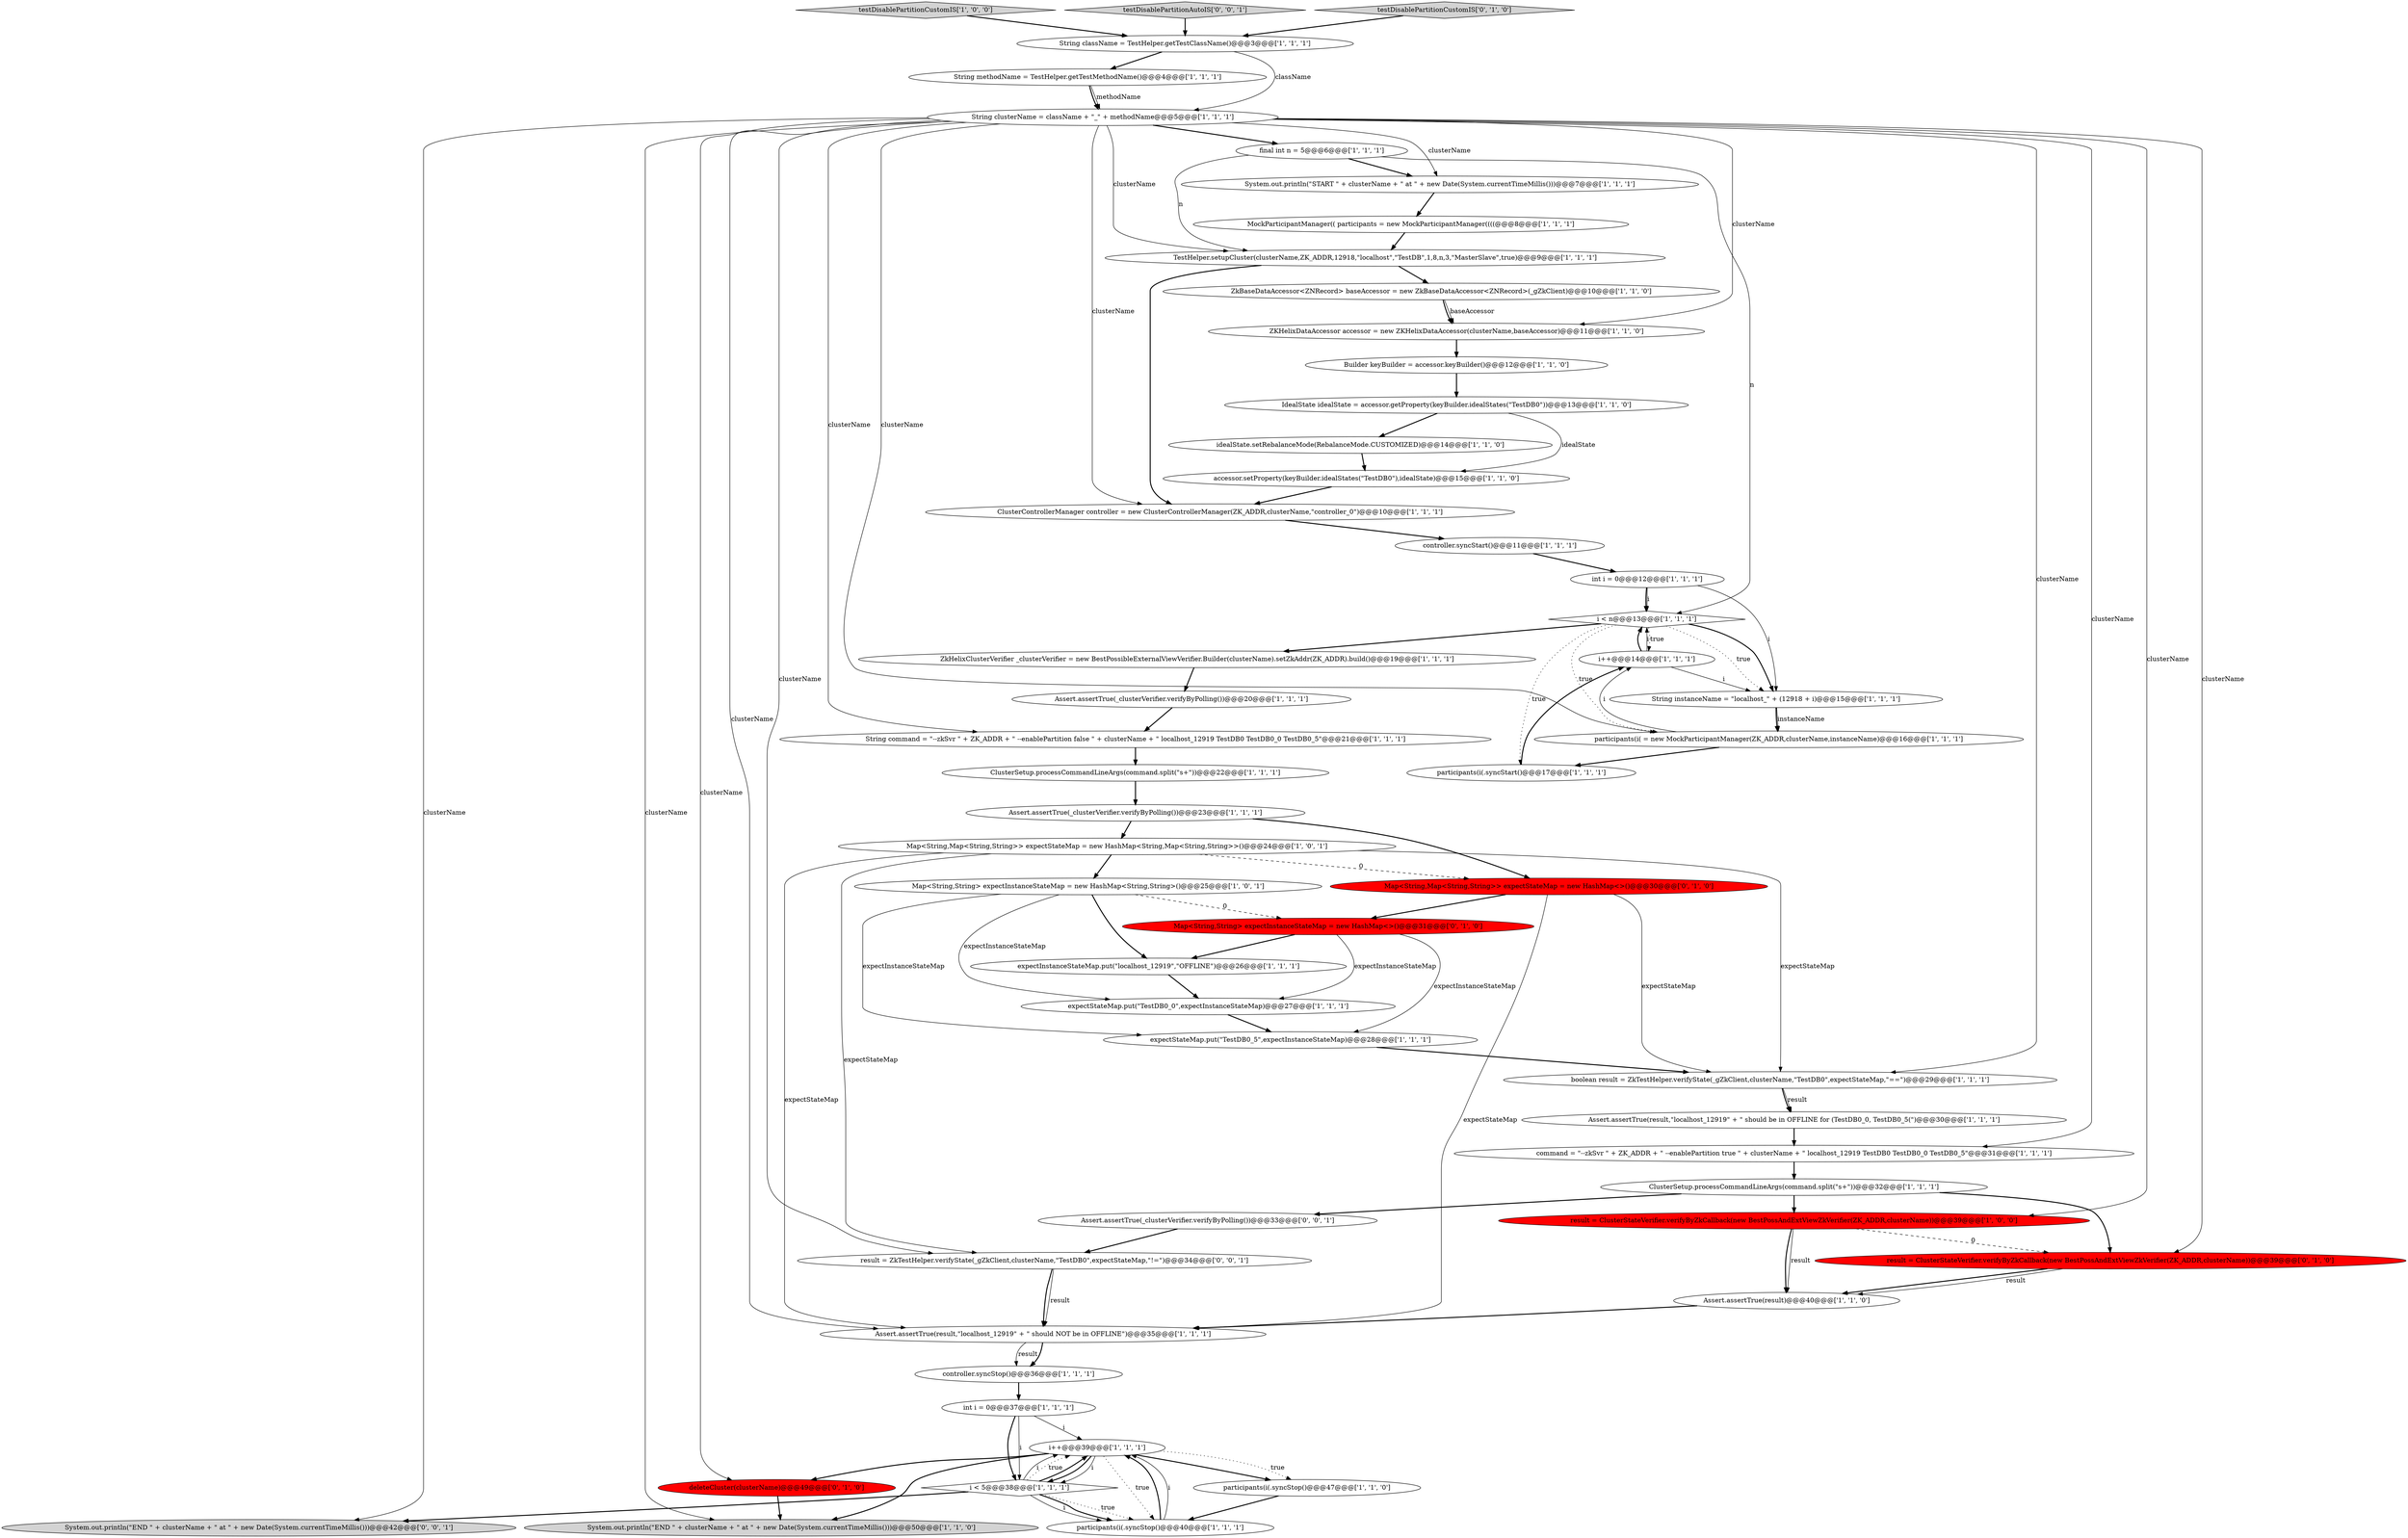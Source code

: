 digraph {
33 [style = filled, label = "controller.syncStart()@@@11@@@['1', '1', '1']", fillcolor = white, shape = ellipse image = "AAA0AAABBB1BBB"];
51 [style = filled, label = "Assert.assertTrue(_clusterVerifier.verifyByPolling())@@@33@@@['0', '0', '1']", fillcolor = white, shape = ellipse image = "AAA0AAABBB3BBB"];
16 [style = filled, label = "controller.syncStop()@@@36@@@['1', '1', '1']", fillcolor = white, shape = ellipse image = "AAA0AAABBB1BBB"];
46 [style = filled, label = "Map<String,String> expectInstanceStateMap = new HashMap<>()@@@31@@@['0', '1', '0']", fillcolor = red, shape = ellipse image = "AAA1AAABBB2BBB"];
52 [style = filled, label = "result = ZkTestHelper.verifyState(_gZkClient,clusterName,\"TestDB0\",expectStateMap,\"!=\")@@@34@@@['0', '0', '1']", fillcolor = white, shape = ellipse image = "AAA0AAABBB3BBB"];
53 [style = filled, label = "System.out.println(\"END \" + clusterName + \" at \" + new Date(System.currentTimeMillis()))@@@42@@@['0', '0', '1']", fillcolor = lightgray, shape = ellipse image = "AAA0AAABBB3BBB"];
0 [style = filled, label = "ZkHelixClusterVerifier _clusterVerifier = new BestPossibleExternalViewVerifier.Builder(clusterName).setZkAddr(ZK_ADDR).build()@@@19@@@['1', '1', '1']", fillcolor = white, shape = ellipse image = "AAA0AAABBB1BBB"];
25 [style = filled, label = "Assert.assertTrue(result,\"localhost_12919\" + \" should NOT be in OFFLINE\")@@@35@@@['1', '1', '1']", fillcolor = white, shape = ellipse image = "AAA0AAABBB1BBB"];
8 [style = filled, label = "ClusterControllerManager controller = new ClusterControllerManager(ZK_ADDR,clusterName,\"controller_0\")@@@10@@@['1', '1', '1']", fillcolor = white, shape = ellipse image = "AAA0AAABBB1BBB"];
26 [style = filled, label = "Assert.assertTrue(_clusterVerifier.verifyByPolling())@@@20@@@['1', '1', '1']", fillcolor = white, shape = ellipse image = "AAA0AAABBB1BBB"];
49 [style = filled, label = "deleteCluster(clusterName)@@@49@@@['0', '1', '0']", fillcolor = red, shape = ellipse image = "AAA1AAABBB2BBB"];
41 [style = filled, label = "int i = 0@@@12@@@['1', '1', '1']", fillcolor = white, shape = ellipse image = "AAA0AAABBB1BBB"];
40 [style = filled, label = "MockParticipantManager(( participants = new MockParticipantManager((((@@@8@@@['1', '1', '1']", fillcolor = white, shape = ellipse image = "AAA0AAABBB1BBB"];
24 [style = filled, label = "ZkBaseDataAccessor<ZNRecord> baseAccessor = new ZkBaseDataAccessor<ZNRecord>(_gZkClient)@@@10@@@['1', '1', '0']", fillcolor = white, shape = ellipse image = "AAA0AAABBB1BBB"];
20 [style = filled, label = "final int n = 5@@@6@@@['1', '1', '1']", fillcolor = white, shape = ellipse image = "AAA0AAABBB1BBB"];
9 [style = filled, label = "ClusterSetup.processCommandLineArgs(command.split(\"\s+\"))@@@32@@@['1', '1', '1']", fillcolor = white, shape = ellipse image = "AAA0AAABBB1BBB"];
5 [style = filled, label = "ClusterSetup.processCommandLineArgs(command.split(\"\s+\"))@@@22@@@['1', '1', '1']", fillcolor = white, shape = ellipse image = "AAA0AAABBB1BBB"];
27 [style = filled, label = "Assert.assertTrue(result)@@@40@@@['1', '1', '0']", fillcolor = white, shape = ellipse image = "AAA0AAABBB1BBB"];
30 [style = filled, label = "boolean result = ZkTestHelper.verifyState(_gZkClient,clusterName,\"TestDB0\",expectStateMap,\"==\")@@@29@@@['1', '1', '1']", fillcolor = white, shape = ellipse image = "AAA0AAABBB1BBB"];
15 [style = filled, label = "Builder keyBuilder = accessor.keyBuilder()@@@12@@@['1', '1', '0']", fillcolor = white, shape = ellipse image = "AAA0AAABBB1BBB"];
18 [style = filled, label = "Assert.assertTrue(result,\"localhost_12919\" + \" should be in OFFLINE for (TestDB0_0, TestDB0_5(\")@@@30@@@['1', '1', '1']", fillcolor = white, shape = ellipse image = "AAA0AAABBB1BBB"];
1 [style = filled, label = "command = \"--zkSvr \" + ZK_ADDR + \" --enablePartition true \" + clusterName + \" localhost_12919 TestDB0 TestDB0_0 TestDB0_5\"@@@31@@@['1', '1', '1']", fillcolor = white, shape = ellipse image = "AAA0AAABBB1BBB"];
31 [style = filled, label = "String methodName = TestHelper.getTestMethodName()@@@4@@@['1', '1', '1']", fillcolor = white, shape = ellipse image = "AAA0AAABBB1BBB"];
38 [style = filled, label = "participants(i(.syncStop()@@@47@@@['1', '1', '0']", fillcolor = white, shape = ellipse image = "AAA0AAABBB1BBB"];
29 [style = filled, label = "Map<String,String> expectInstanceStateMap = new HashMap<String,String>()@@@25@@@['1', '0', '1']", fillcolor = white, shape = ellipse image = "AAA0AAABBB1BBB"];
7 [style = filled, label = "expectStateMap.put(\"TestDB0_0\",expectInstanceStateMap)@@@27@@@['1', '1', '1']", fillcolor = white, shape = ellipse image = "AAA0AAABBB1BBB"];
14 [style = filled, label = "i++@@@14@@@['1', '1', '1']", fillcolor = white, shape = ellipse image = "AAA0AAABBB1BBB"];
39 [style = filled, label = "accessor.setProperty(keyBuilder.idealStates(\"TestDB0\"),idealState)@@@15@@@['1', '1', '0']", fillcolor = white, shape = ellipse image = "AAA0AAABBB1BBB"];
23 [style = filled, label = "expectStateMap.put(\"TestDB0_5\",expectInstanceStateMap)@@@28@@@['1', '1', '1']", fillcolor = white, shape = ellipse image = "AAA0AAABBB1BBB"];
50 [style = filled, label = "Map<String,Map<String,String>> expectStateMap = new HashMap<>()@@@30@@@['0', '1', '0']", fillcolor = red, shape = ellipse image = "AAA1AAABBB2BBB"];
19 [style = filled, label = "i++@@@39@@@['1', '1', '1']", fillcolor = white, shape = ellipse image = "AAA0AAABBB1BBB"];
22 [style = filled, label = "expectInstanceStateMap.put(\"localhost_12919\",\"OFFLINE\")@@@26@@@['1', '1', '1']", fillcolor = white, shape = ellipse image = "AAA0AAABBB1BBB"];
45 [style = filled, label = "TestHelper.setupCluster(clusterName,ZK_ADDR,12918,\"localhost\",\"TestDB\",1,8,n,3,\"MasterSlave\",true)@@@9@@@['1', '1', '1']", fillcolor = white, shape = ellipse image = "AAA0AAABBB1BBB"];
3 [style = filled, label = "testDisablePartitionCustomIS['1', '0', '0']", fillcolor = lightgray, shape = diamond image = "AAA0AAABBB1BBB"];
12 [style = filled, label = "String clusterName = className + \"_\" + methodName@@@5@@@['1', '1', '1']", fillcolor = white, shape = ellipse image = "AAA0AAABBB1BBB"];
10 [style = filled, label = "result = ClusterStateVerifier.verifyByZkCallback(new BestPossAndExtViewZkVerifier(ZK_ADDR,clusterName))@@@39@@@['1', '0', '0']", fillcolor = red, shape = ellipse image = "AAA1AAABBB1BBB"];
54 [style = filled, label = "testDisablePartitionAutoIS['0', '0', '1']", fillcolor = lightgray, shape = diamond image = "AAA0AAABBB3BBB"];
37 [style = filled, label = "System.out.println(\"START \" + clusterName + \" at \" + new Date(System.currentTimeMillis()))@@@7@@@['1', '1', '1']", fillcolor = white, shape = ellipse image = "AAA0AAABBB1BBB"];
48 [style = filled, label = "testDisablePartitionCustomIS['0', '1', '0']", fillcolor = lightgray, shape = diamond image = "AAA0AAABBB2BBB"];
13 [style = filled, label = "i < n@@@13@@@['1', '1', '1']", fillcolor = white, shape = diamond image = "AAA0AAABBB1BBB"];
32 [style = filled, label = "IdealState idealState = accessor.getProperty(keyBuilder.idealStates(\"TestDB0\"))@@@13@@@['1', '1', '0']", fillcolor = white, shape = ellipse image = "AAA0AAABBB1BBB"];
34 [style = filled, label = "int i = 0@@@37@@@['1', '1', '1']", fillcolor = white, shape = ellipse image = "AAA0AAABBB1BBB"];
2 [style = filled, label = "i < 5@@@38@@@['1', '1', '1']", fillcolor = white, shape = diamond image = "AAA0AAABBB1BBB"];
21 [style = filled, label = "participants(i(.syncStart()@@@17@@@['1', '1', '1']", fillcolor = white, shape = ellipse image = "AAA0AAABBB1BBB"];
43 [style = filled, label = "System.out.println(\"END \" + clusterName + \" at \" + new Date(System.currentTimeMillis()))@@@50@@@['1', '1', '0']", fillcolor = lightgray, shape = ellipse image = "AAA0AAABBB1BBB"];
17 [style = filled, label = "String command = \"--zkSvr \" + ZK_ADDR + \" --enablePartition false \" + clusterName + \" localhost_12919 TestDB0 TestDB0_0 TestDB0_5\"@@@21@@@['1', '1', '1']", fillcolor = white, shape = ellipse image = "AAA0AAABBB1BBB"];
44 [style = filled, label = "idealState.setRebalanceMode(RebalanceMode.CUSTOMIZED)@@@14@@@['1', '1', '0']", fillcolor = white, shape = ellipse image = "AAA0AAABBB1BBB"];
35 [style = filled, label = "ZKHelixDataAccessor accessor = new ZKHelixDataAccessor(clusterName,baseAccessor)@@@11@@@['1', '1', '0']", fillcolor = white, shape = ellipse image = "AAA0AAABBB1BBB"];
11 [style = filled, label = "Map<String,Map<String,String>> expectStateMap = new HashMap<String,Map<String,String>>()@@@24@@@['1', '0', '1']", fillcolor = white, shape = ellipse image = "AAA0AAABBB1BBB"];
42 [style = filled, label = "participants(i(.syncStop()@@@40@@@['1', '1', '1']", fillcolor = white, shape = ellipse image = "AAA0AAABBB1BBB"];
47 [style = filled, label = "result = ClusterStateVerifier.verifyByZkCallback(new BestPossAndExtViewZkVerifier(ZK_ADDR,clusterName))@@@39@@@['0', '1', '0']", fillcolor = red, shape = ellipse image = "AAA1AAABBB2BBB"];
4 [style = filled, label = "String instanceName = \"localhost_\" + (12918 + i)@@@15@@@['1', '1', '1']", fillcolor = white, shape = ellipse image = "AAA0AAABBB1BBB"];
6 [style = filled, label = "Assert.assertTrue(_clusterVerifier.verifyByPolling())@@@23@@@['1', '1', '1']", fillcolor = white, shape = ellipse image = "AAA0AAABBB1BBB"];
28 [style = filled, label = "participants(i( = new MockParticipantManager(ZK_ADDR,clusterName,instanceName)@@@16@@@['1', '1', '1']", fillcolor = white, shape = ellipse image = "AAA0AAABBB1BBB"];
36 [style = filled, label = "String className = TestHelper.getTestClassName()@@@3@@@['1', '1', '1']", fillcolor = white, shape = ellipse image = "AAA0AAABBB1BBB"];
13->28 [style = dotted, label="true"];
12->30 [style = solid, label="clusterName"];
12->28 [style = solid, label="clusterName"];
12->43 [style = solid, label="clusterName"];
11->29 [style = bold, label=""];
20->45 [style = solid, label="n"];
29->46 [style = dashed, label="0"];
32->39 [style = solid, label="idealState"];
31->12 [style = solid, label="methodName"];
9->10 [style = bold, label=""];
47->27 [style = bold, label=""];
38->42 [style = bold, label=""];
30->18 [style = bold, label=""];
45->24 [style = bold, label=""];
2->53 [style = bold, label=""];
3->36 [style = bold, label=""];
28->21 [style = bold, label=""];
37->40 [style = bold, label=""];
34->2 [style = bold, label=""];
13->21 [style = dotted, label="true"];
6->11 [style = bold, label=""];
46->23 [style = solid, label="expectInstanceStateMap"];
20->37 [style = bold, label=""];
36->12 [style = solid, label="className"];
9->47 [style = bold, label=""];
12->45 [style = solid, label="clusterName"];
14->4 [style = solid, label="i"];
41->13 [style = bold, label=""];
27->25 [style = bold, label=""];
13->4 [style = dotted, label="true"];
42->19 [style = bold, label=""];
17->5 [style = bold, label=""];
9->51 [style = bold, label=""];
23->30 [style = bold, label=""];
26->17 [style = bold, label=""];
2->19 [style = solid, label="i"];
41->4 [style = solid, label="i"];
19->38 [style = dotted, label="true"];
36->31 [style = bold, label=""];
41->13 [style = solid, label="i"];
39->8 [style = bold, label=""];
16->34 [style = bold, label=""];
33->41 [style = bold, label=""];
19->2 [style = bold, label=""];
12->37 [style = solid, label="clusterName"];
22->7 [style = bold, label=""];
12->47 [style = solid, label="clusterName"];
25->16 [style = solid, label="result"];
5->6 [style = bold, label=""];
18->1 [style = bold, label=""];
7->23 [style = bold, label=""];
29->7 [style = solid, label="expectInstanceStateMap"];
12->8 [style = solid, label="clusterName"];
20->13 [style = solid, label="n"];
19->38 [style = bold, label=""];
2->19 [style = dotted, label="true"];
13->0 [style = bold, label=""];
8->33 [style = bold, label=""];
11->30 [style = solid, label="expectStateMap"];
35->15 [style = bold, label=""];
12->25 [style = solid, label="clusterName"];
12->17 [style = solid, label="clusterName"];
29->23 [style = solid, label="expectInstanceStateMap"];
12->20 [style = bold, label=""];
51->52 [style = bold, label=""];
19->42 [style = dotted, label="true"];
25->16 [style = bold, label=""];
31->12 [style = bold, label=""];
1->9 [style = bold, label=""];
47->27 [style = solid, label="result"];
11->25 [style = solid, label="expectStateMap"];
2->42 [style = dotted, label="true"];
54->36 [style = bold, label=""];
45->8 [style = bold, label=""];
10->27 [style = solid, label="result"];
12->53 [style = solid, label="clusterName"];
32->44 [style = bold, label=""];
12->10 [style = solid, label="clusterName"];
34->2 [style = solid, label="i"];
24->35 [style = solid, label="baseAccessor"];
2->42 [style = solid, label="i"];
14->13 [style = bold, label=""];
12->35 [style = solid, label="clusterName"];
13->14 [style = dotted, label="true"];
19->43 [style = bold, label=""];
46->22 [style = bold, label=""];
21->14 [style = bold, label=""];
28->14 [style = solid, label="i"];
14->13 [style = solid, label="i"];
2->19 [style = bold, label=""];
34->19 [style = solid, label="i"];
0->26 [style = bold, label=""];
48->36 [style = bold, label=""];
24->35 [style = bold, label=""];
10->27 [style = bold, label=""];
50->46 [style = bold, label=""];
42->19 [style = solid, label="i"];
11->50 [style = dashed, label="0"];
46->7 [style = solid, label="expectInstanceStateMap"];
52->25 [style = solid, label="result"];
12->1 [style = solid, label="clusterName"];
12->49 [style = solid, label="clusterName"];
11->52 [style = solid, label="expectStateMap"];
44->39 [style = bold, label=""];
49->43 [style = bold, label=""];
4->28 [style = bold, label=""];
12->52 [style = solid, label="clusterName"];
30->18 [style = solid, label="result"];
19->2 [style = solid, label="i"];
50->30 [style = solid, label="expectStateMap"];
52->25 [style = bold, label=""];
19->49 [style = bold, label=""];
50->25 [style = solid, label="expectStateMap"];
6->50 [style = bold, label=""];
40->45 [style = bold, label=""];
29->22 [style = bold, label=""];
15->32 [style = bold, label=""];
10->47 [style = dashed, label="0"];
2->42 [style = bold, label=""];
4->28 [style = solid, label="instanceName"];
13->4 [style = bold, label=""];
}
